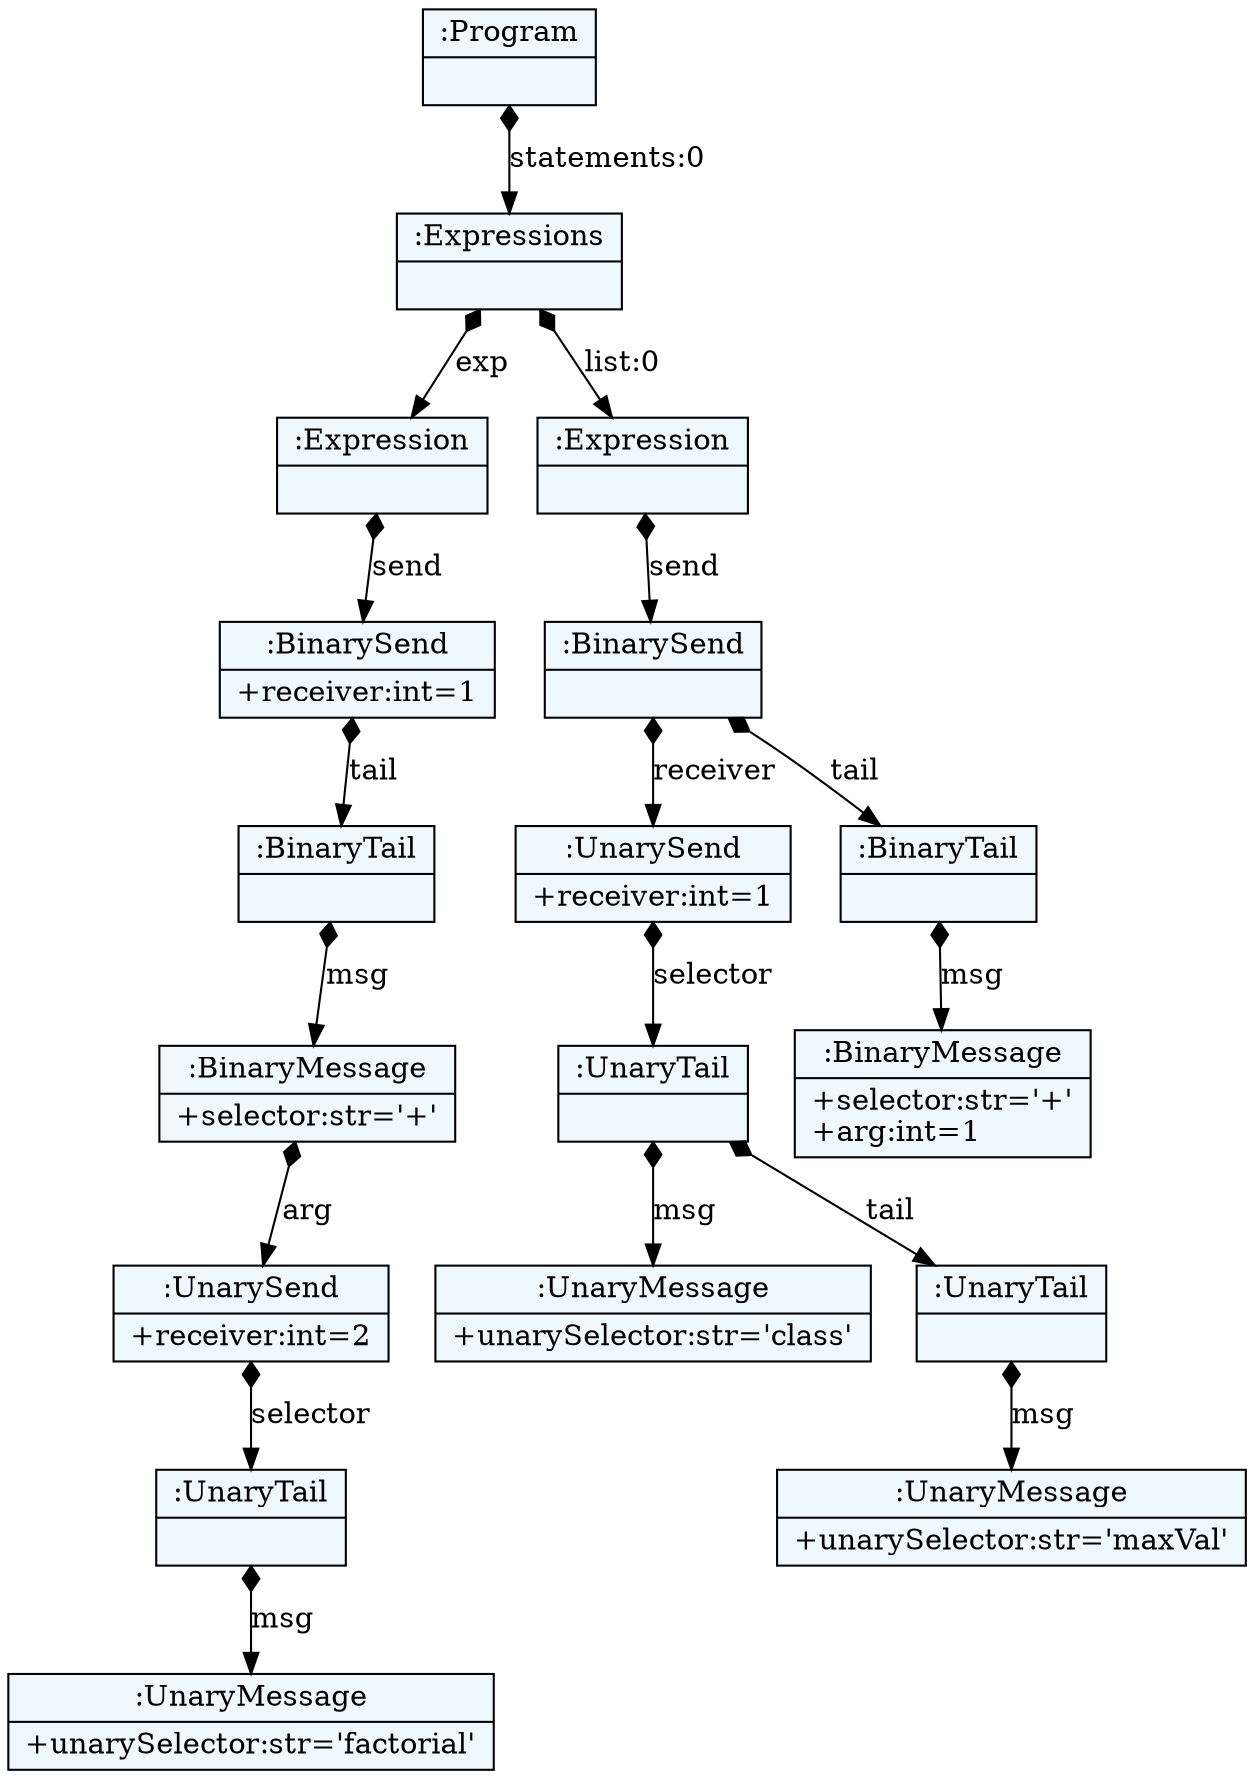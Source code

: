 
    digraph textX {
    fontname = "Bitstream Vera Sans"
    fontsize = 8
    node[
        shape=record,
        style=filled,
        fillcolor=aliceblue
    ]
    nodesep = 0.3
    edge[dir=black,arrowtail=empty]


2161859165824 -> 2161859166104 [label="statements:0" arrowtail=diamond dir=both]
2161859166104 -> 2161846766560 [label="exp" arrowtail=diamond dir=both]
2161846766560 -> 2161846716792 [label="send" arrowtail=diamond dir=both]
2161846716792 -> 2161846718192 [label="tail" arrowtail=diamond dir=both]
2161846718192 -> 2161846715448 [label="msg" arrowtail=diamond dir=both]
2161846715448 -> 2161846717352 [label="arg" arrowtail=diamond dir=both]
2161846717352 -> 2161846717128 [label="selector" arrowtail=diamond dir=both]
2161846717128 -> 2161846716008 [label="msg" arrowtail=diamond dir=both]
2161846716008[label="{:UnaryMessage|+unarySelector:str='factorial'\l}"]
2161846717128[label="{:UnaryTail|}"]
2161846717352[label="{:UnarySend|+receiver:int=2\l}"]
2161846715448[label="{:BinaryMessage|+selector:str='+'\l}"]
2161846718192[label="{:BinaryTail|}"]
2161846716792[label="{:BinarySend|+receiver:int=1\l}"]
2161846766560[label="{:Expression|}"]
2161859166104 -> 2161846767064 [label="list:0" arrowtail=diamond dir=both]
2161846767064 -> 2161846717856 [label="send" arrowtail=diamond dir=both]
2161846717856 -> 2161846715616 [label="receiver" arrowtail=diamond dir=both]
2161846715616 -> 2161846716904 [label="selector" arrowtail=diamond dir=both]
2161846716904 -> 2161846716064 [label="msg" arrowtail=diamond dir=both]
2161846716064[label="{:UnaryMessage|+unarySelector:str='class'\l}"]
2161846716904 -> 2161846716344 [label="tail" arrowtail=diamond dir=both]
2161846716344 -> 2161846714832 [label="msg" arrowtail=diamond dir=both]
2161846714832[label="{:UnaryMessage|+unarySelector:str='maxVal'\l}"]
2161846716344[label="{:UnaryTail|}"]
2161846716904[label="{:UnaryTail|}"]
2161846715616[label="{:UnarySend|+receiver:int=1\l}"]
2161846717856 -> 2161846716120 [label="tail" arrowtail=diamond dir=both]
2161846716120 -> 2161846718080 [label="msg" arrowtail=diamond dir=both]
2161846718080[label="{:BinaryMessage|+selector:str='+'\l+arg:int=1\l}"]
2161846716120[label="{:BinaryTail|}"]
2161846717856[label="{:BinarySend|}"]
2161846767064[label="{:Expression|}"]
2161859166104[label="{:Expressions|}"]
2161859165824[label="{:Program|}"]

}
